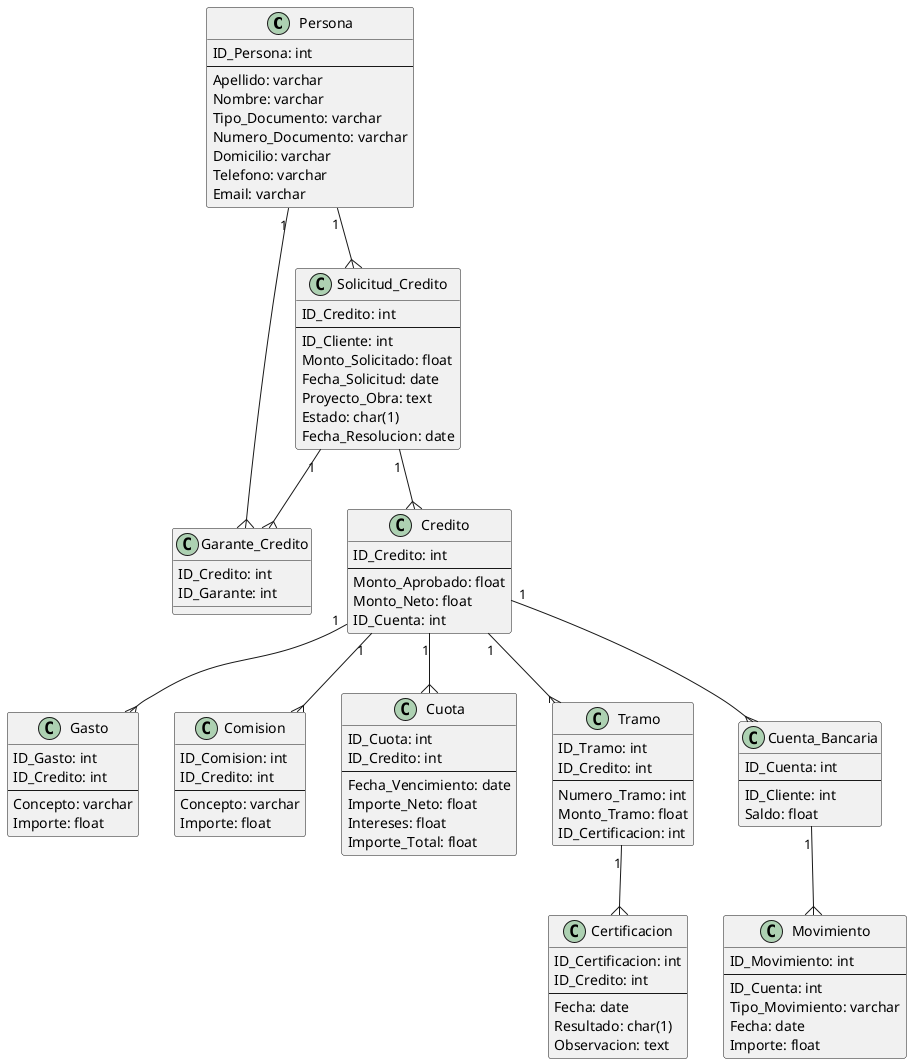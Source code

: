 ' Un banco necesita gestionar créditos para la construcción de viviendas para lo cual requiere la implementación de una base de datos relacional. 
' El proceso a modelar es el siguiente:
' 1) Una persona solicita un crédito para la construcción de una vivienda. Para ello debe presentar un proyecto de obra y un presupuesto.
' 2) El banco evalúa el proyecto y el presupuesto y decide si aprueba o rechaza el crédito.
' 3) Si el crédito es aprobado, el banco lo otorga en tramos de acuerdo a certificaciones de avance de obra. Cada certificación aprueba o no el avance requerido. Si se aprueba, entonces se libera el nuevo tramo del crédito, sino no.
' 4) El banco le crea una cuenta bancaria al cliente donde se le acreditará cada tramo del crédito y donde el banco hará los débitos correspondientes a las cuotas del crédito.
' 5) Apenas el crédito se aprueba y la cuenta es creada, el banco acredita el primer tramo del crédito en la cuenta del cliente.

' Teniendo en cuenta el proceso descripto, se pide:
' a) Registrar los siguientes datos de personas (Clientes ó garantes): 
' -Identificador interno numérico autogenerado
' -apellido
' -nombre
' -tipo de documento de identidad
' -número de documento de identidad
' -domicilio
' -teléfonos
' -Email.

' b) Registrar la solicitud del crédito solicitado: 
' -identificador interno numérico del crédito
' -cliente que solicita
' -monto solicitado
' -fecha de solicitud
' -garantes propuestos 
' -proyecto de obra
' -Estado (A: Aprobado, B: Rechazado)
' -Fecha de resolución (de aprobación o rechazo) . 

' c) En el caso de aprobación registrar un Crédito con los siguientes datos:
' -Monto aprobado
' -Gastos y comisiones (se necesita un detalle de cada gasto y comisión con el concepto y el importe correspondiente)
' -Monto neto del crédito (corresponde al monto aprobado menos el total de gastos y comisiones)
' -Lista de cuotas con su fecha de vencimiento, importe neto, intereses e importe total 
' -Tramos del crédito (en cuantos tramos se entregará la suma aprobada neta) 

' d) Para las certificaciones de avance de obra se debe registrar:
' - Fecha y el resultado (avance aprobado o rechazado) y una observación.  

' e) En la misma cuenta donde se acreditan los tramos del crédito se debitarán las cuotas correspondientes. Este débito se hará por el monto completo de la cuota. Es decir, no hay pagos parciales de cuotas. Se debe informar el tipo de movimiento, la fecha y el importe. 

' Se solicita implementar la base de datos con todas las reglas de integridad declarativas en SQL Server


@startuml
class Persona {
    ID_Persona: int
    --
    Apellido: varchar
    Nombre: varchar
    Tipo_Documento: varchar
    Numero_Documento: varchar
    Domicilio: varchar
    Telefono: varchar
    Email: varchar
}

class Solicitud_Credito {
    ID_Credito: int
    --
    ID_Cliente: int
    Monto_Solicitado: float
    Fecha_Solicitud: date
    Proyecto_Obra: text
    Estado: char(1)
    Fecha_Resolucion: date
}

class Garante_Credito {
    ID_Credito: int
    ID_Garante: int
}

class Credito {
    ID_Credito: int
    --
    Monto_Aprobado: float
    Monto_Neto: float
    ID_Cuenta: int
}

class Gasto {
    ID_Gasto: int
    ID_Credito: int
    --
    Concepto: varchar
    Importe: float
}

class Comision {
    ID_Comision: int
    ID_Credito: int
    --
    Concepto: varchar
    Importe: float
}

class Cuota {
    ID_Cuota: int
    ID_Credito: int
    --
    Fecha_Vencimiento: date
    Importe_Neto: float
    Intereses: float
    Importe_Total: float
}

class Tramo {
    ID_Tramo: int
    ID_Credito: int
    --
    Numero_Tramo: int
    Monto_Tramo: float
    ID_Certificacion: int
}

class Certificacion {
    ID_Certificacion: int
    ID_Credito: int
    --
    Fecha: date
    Resultado: char(1)
    Observacion: text
}

class Cuenta_Bancaria {
    ID_Cuenta: int
    --
    ID_Cliente: int
    Saldo: float
}

class Movimiento {
    ID_Movimiento: int
    --
    ID_Cuenta: int
    Tipo_Movimiento: varchar
    Fecha: date
    Importe: float
}


Persona "1"--{ Solicitud_Credito
Persona "1"--{ Garante_Credito
Solicitud_Credito "1"--{ Garante_Credito
Solicitud_Credito "1"--{ Credito
Credito "1"--{ Gasto
Credito "1"--{ Comision
Credito "1"--{ Cuota
Credito "1"--{ Tramo
Credito "1"--{ Cuenta_Bancaria
Tramo "1"--{ Certificacion
Cuenta_Bancaria "1"--{ Movimiento





' Persona "1" -- "0..*" Solicitud_Credito : Cliente
' Persona "1" -- "0..*" Garante_Credito : Garante

' Solicitud_Credito "1" -- "0..*" Garante_Credito

' Solicitud_Credito "1" -- "0..1" Credito : Aprobado
' Credito "1" -- "0..*" Gasto_Comision
' Credito "1" -- "0..*" Cuota
' Credito "1" -- "0..*" Tramo
' Credito "1" -- "1" Cuenta_Bancaria

' Tramo "1" -- "1" Certificacion
' Certificacion "1" -- "1" Credito

' Cuenta_Bancaria "1" -- "0..*" Movimiento

@enduml


' @startuml

' class Persona {
'     id_persona: int
'     --
'     apellido: varchar
'     nombre: varchar
'     tipo_doc: varchar
'     nro_doc: int
'     domicilio: varchar
'     telefono: varchar
'     email: varchar
' }

' class SolicitudCredito {
'     id_solicitud_credito: int
'     id_persona: int
'     monto_solicitado: int
'     fecha_solicitud: date
'     garantes: lista de int
'     proyecto_obra: varchar
'     estado: char
'     fecha_resolucion: date
' }


' class Credito {
'     id_credito: int
'     id_solicitud_credito: int
'     monto_aprobado: int
'     gastos: lista 
'     comisiones : lista
'     monto_neto: int
'     cuotas: lista de int
'     tramos: int
' }

' class Gasto {
'     id_gasto: int
'     concepto: varchar
'     importe: int
' }

' class Comision {
'     id_comision: int
'     concepto: varchar
'     importe: int
' }

' class Cuota {
'     id_cuota: int
'     fecha_vencimiento: date
'     importe_neto: int
'     intereses: int
'     importe_total: int
' }

' class Certificacion {
'     id_certificacion: int
'     fecha: date
'     resultado: char
'     observacion: varchar
' }

' class Movimiento {
'     id_movimiento: int
'     tipo: varchar
'     fecha: date
'     importe: int
' }


' persona | -- |{ solicitudCredito
' solicitudCredito | -- |{ credito



' @enduml
